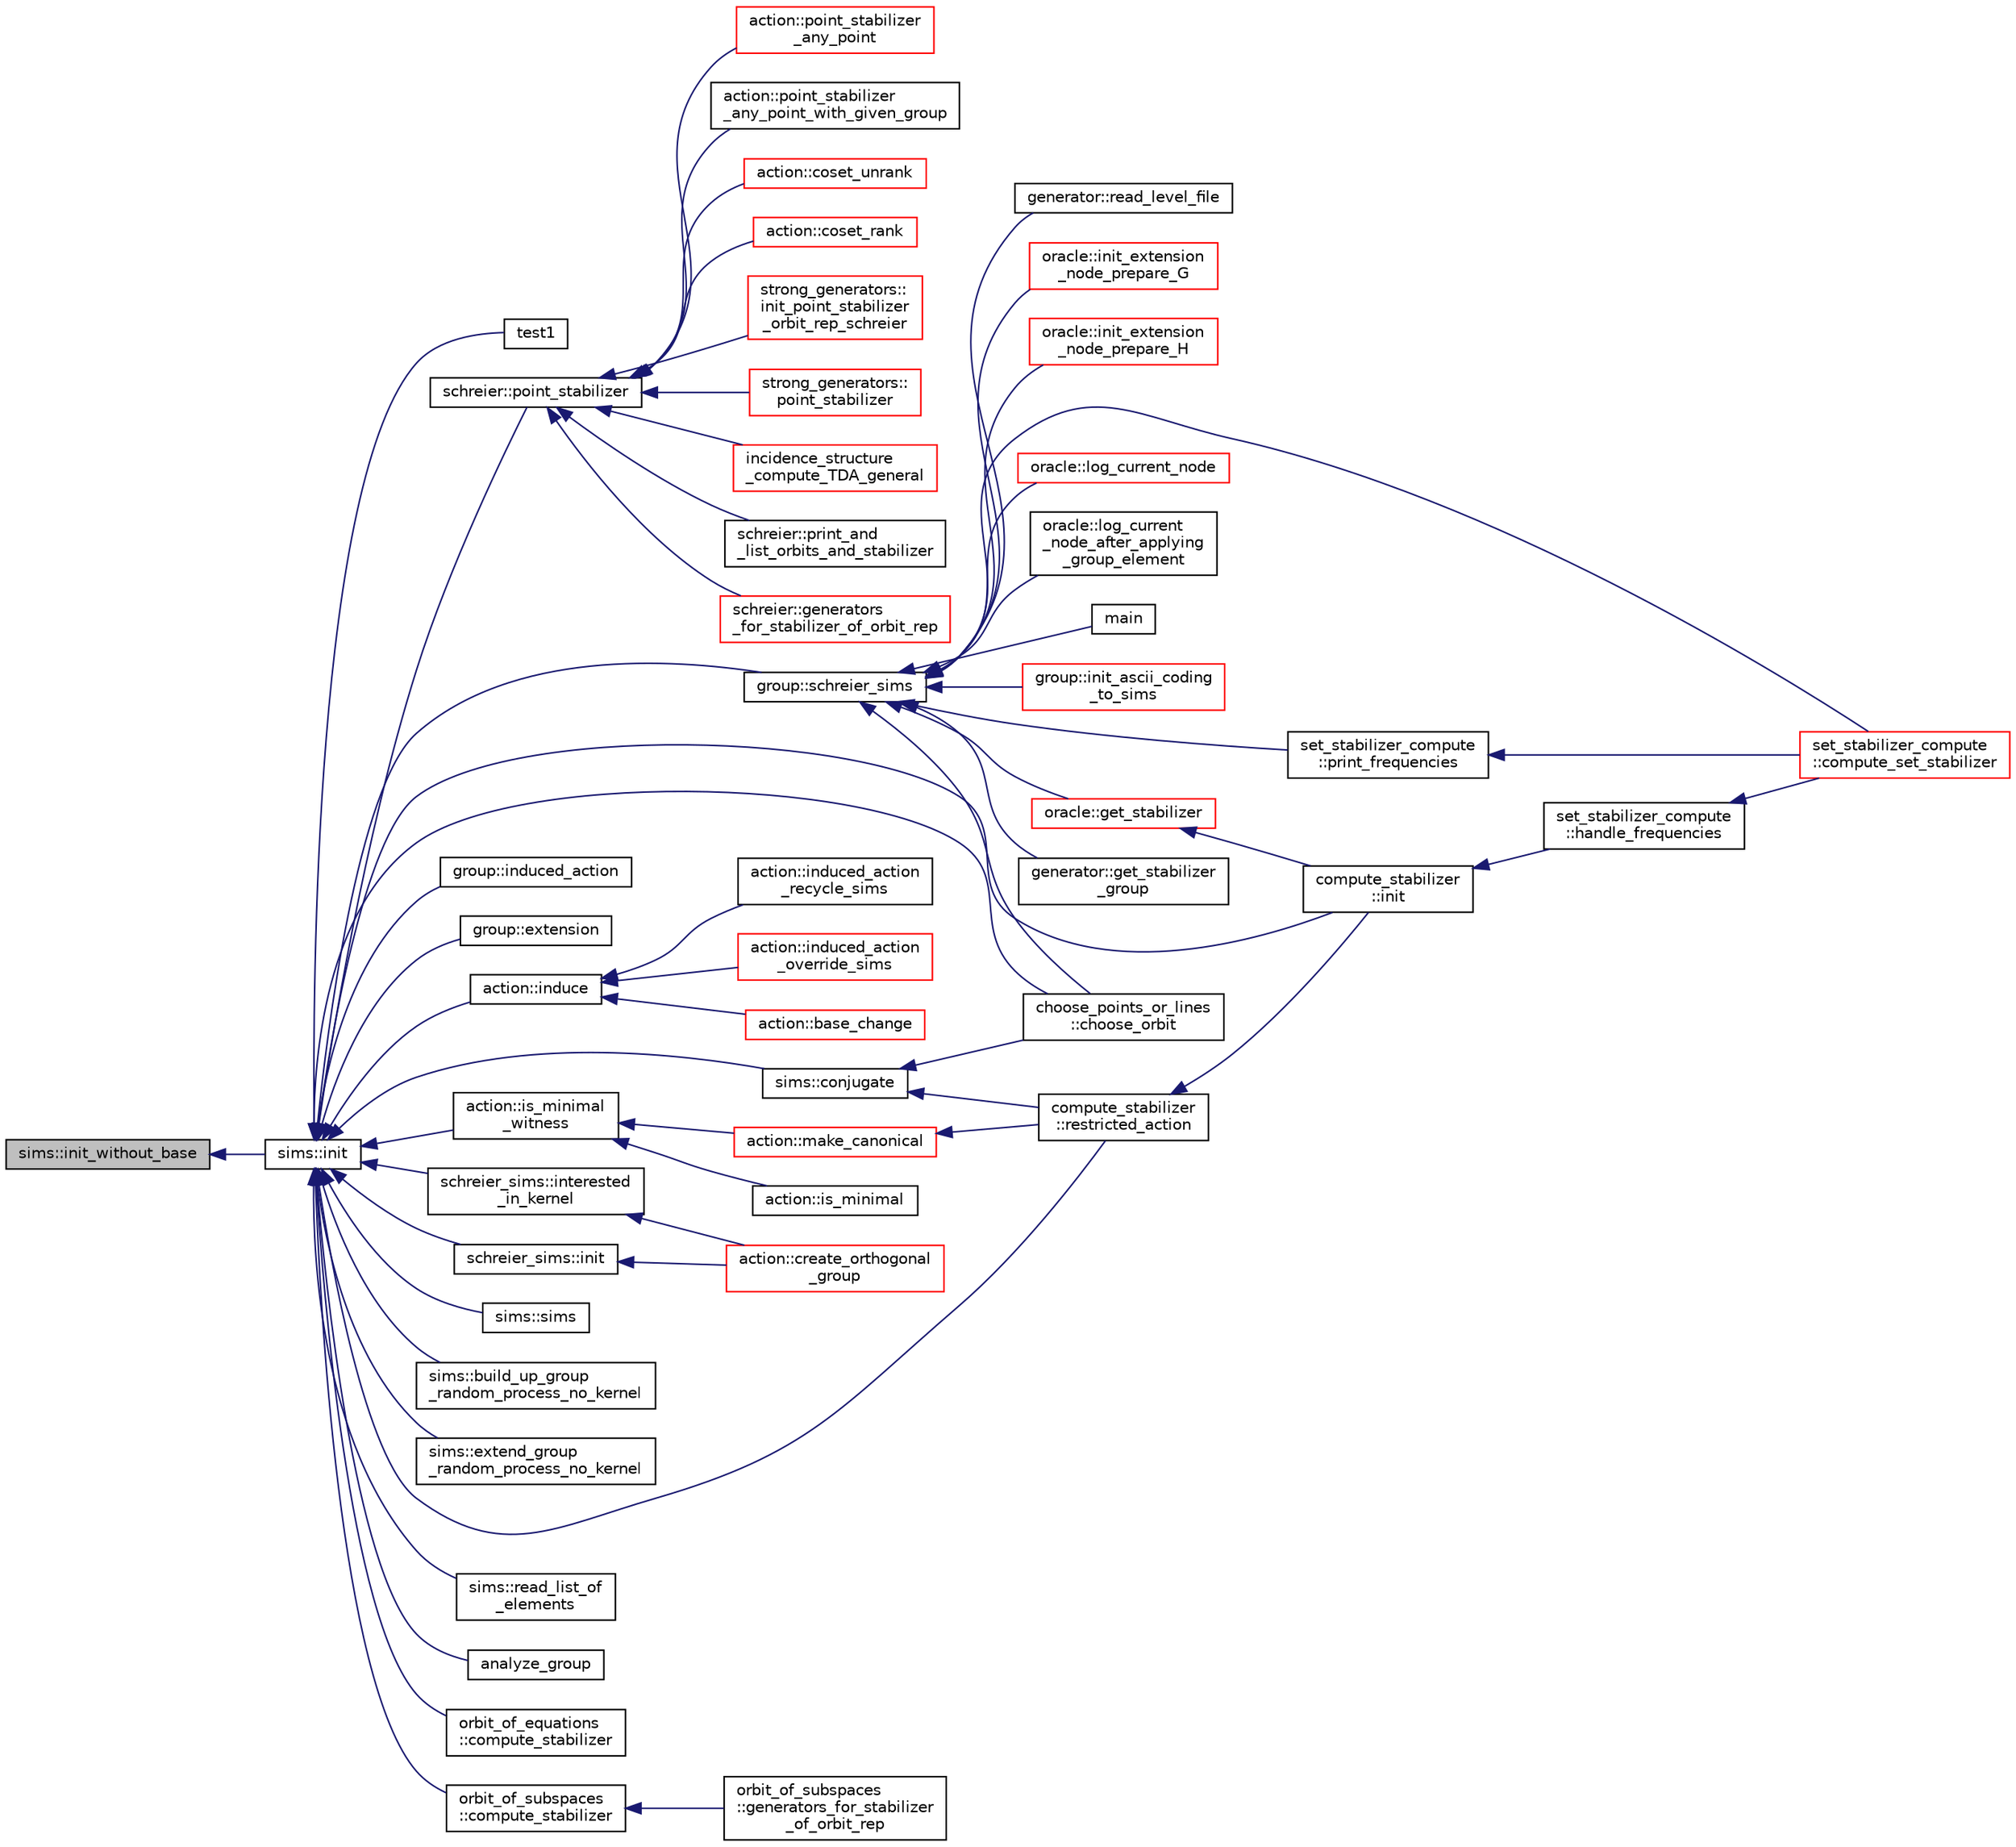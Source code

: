 digraph "sims::init_without_base"
{
  edge [fontname="Helvetica",fontsize="10",labelfontname="Helvetica",labelfontsize="10"];
  node [fontname="Helvetica",fontsize="10",shape=record];
  rankdir="LR";
  Node6778 [label="sims::init_without_base",height=0.2,width=0.4,color="black", fillcolor="grey75", style="filled", fontcolor="black"];
  Node6778 -> Node6779 [dir="back",color="midnightblue",fontsize="10",style="solid",fontname="Helvetica"];
  Node6779 [label="sims::init",height=0.2,width=0.4,color="black", fillcolor="white", style="filled",URL="$d9/df3/classsims.html#a02eb61ed14f75cfe4dc0770142c1bff0"];
  Node6779 -> Node6780 [dir="back",color="midnightblue",fontsize="10",style="solid",fontname="Helvetica"];
  Node6780 [label="test1",height=0.2,width=0.4,color="black", fillcolor="white", style="filled",URL="$d9/db0/factor__space_8_c.html#ae2a201e46836d85cb2c5579a837b641a"];
  Node6779 -> Node6781 [dir="back",color="midnightblue",fontsize="10",style="solid",fontname="Helvetica"];
  Node6781 [label="schreier::point_stabilizer",height=0.2,width=0.4,color="black", fillcolor="white", style="filled",URL="$d3/dd6/classschreier.html#a976a31dfe3238284d96fc200532c7077"];
  Node6781 -> Node6782 [dir="back",color="midnightblue",fontsize="10",style="solid",fontname="Helvetica"];
  Node6782 [label="incidence_structure\l_compute_TDA_general",height=0.2,width=0.4,color="red", fillcolor="white", style="filled",URL="$df/d74/tl__geometry_8h.html#a21ab759f6e646f3fe703c17f39361448"];
  Node6781 -> Node6787 [dir="back",color="midnightblue",fontsize="10",style="solid",fontname="Helvetica"];
  Node6787 [label="schreier::print_and\l_list_orbits_and_stabilizer",height=0.2,width=0.4,color="black", fillcolor="white", style="filled",URL="$d3/dd6/classschreier.html#ad6b4fa4094b8c359f67b73fa73d7a159"];
  Node6781 -> Node6788 [dir="back",color="midnightblue",fontsize="10",style="solid",fontname="Helvetica"];
  Node6788 [label="schreier::generators\l_for_stabilizer_of_orbit_rep",height=0.2,width=0.4,color="red", fillcolor="white", style="filled",URL="$d3/dd6/classschreier.html#afd6fcc50900894e183d838f09e840da6"];
  Node6781 -> Node6802 [dir="back",color="midnightblue",fontsize="10",style="solid",fontname="Helvetica"];
  Node6802 [label="action::point_stabilizer\l_any_point",height=0.2,width=0.4,color="red", fillcolor="white", style="filled",URL="$d2/d86/classaction.html#a32ab18e3be9f4412d340ee94de405c13"];
  Node6781 -> Node6804 [dir="back",color="midnightblue",fontsize="10",style="solid",fontname="Helvetica"];
  Node6804 [label="action::point_stabilizer\l_any_point_with_given_group",height=0.2,width=0.4,color="black", fillcolor="white", style="filled",URL="$d2/d86/classaction.html#a4892e0399ba1be9d5f0aae001f18d663"];
  Node6781 -> Node6805 [dir="back",color="midnightblue",fontsize="10",style="solid",fontname="Helvetica"];
  Node6805 [label="action::coset_unrank",height=0.2,width=0.4,color="red", fillcolor="white", style="filled",URL="$d2/d86/classaction.html#aeabf488f671d4e77a8a892eb58d82b34"];
  Node6781 -> Node6834 [dir="back",color="midnightblue",fontsize="10",style="solid",fontname="Helvetica"];
  Node6834 [label="action::coset_rank",height=0.2,width=0.4,color="red", fillcolor="white", style="filled",URL="$d2/d86/classaction.html#a5757c5b9562366be88526cc943c015e0"];
  Node6781 -> Node6838 [dir="back",color="midnightblue",fontsize="10",style="solid",fontname="Helvetica"];
  Node6838 [label="strong_generators::\linit_point_stabilizer\l_orbit_rep_schreier",height=0.2,width=0.4,color="red", fillcolor="white", style="filled",URL="$dc/d09/classstrong__generators.html#abca7016c4618063c8c65a62c4ca889b9"];
  Node6781 -> Node6840 [dir="back",color="midnightblue",fontsize="10",style="solid",fontname="Helvetica"];
  Node6840 [label="strong_generators::\lpoint_stabilizer",height=0.2,width=0.4,color="red", fillcolor="white", style="filled",URL="$dc/d09/classstrong__generators.html#ad7ce398640e75836a6a4dde4e305e9e0"];
  Node6779 -> Node6847 [dir="back",color="midnightblue",fontsize="10",style="solid",fontname="Helvetica"];
  Node6847 [label="group::schreier_sims",height=0.2,width=0.4,color="black", fillcolor="white", style="filled",URL="$d1/db7/classgroup.html#a224ed784f302897ca0c0e578446afa08"];
  Node6847 -> Node6848 [dir="back",color="midnightblue",fontsize="10",style="solid",fontname="Helvetica"];
  Node6848 [label="main",height=0.2,width=0.4,color="black", fillcolor="white", style="filled",URL="$d0/dfc/transpose_8_c.html#a217dbf8b442f20279ea00b898af96f52"];
  Node6847 -> Node6849 [dir="back",color="midnightblue",fontsize="10",style="solid",fontname="Helvetica"];
  Node6849 [label="group::init_ascii_coding\l_to_sims",height=0.2,width=0.4,color="red", fillcolor="white", style="filled",URL="$d1/db7/classgroup.html#ac868c381717192f1a8f0ece1158a3cb5"];
  Node6847 -> Node6851 [dir="back",color="midnightblue",fontsize="10",style="solid",fontname="Helvetica"];
  Node6851 [label="set_stabilizer_compute\l::compute_set_stabilizer",height=0.2,width=0.4,color="red", fillcolor="white", style="filled",URL="$d8/dc6/classset__stabilizer__compute.html#ad4f92074322e98c7cd0ed5d4f8486b76"];
  Node6847 -> Node6859 [dir="back",color="midnightblue",fontsize="10",style="solid",fontname="Helvetica"];
  Node6859 [label="set_stabilizer_compute\l::print_frequencies",height=0.2,width=0.4,color="black", fillcolor="white", style="filled",URL="$d8/dc6/classset__stabilizer__compute.html#aaa16ded0007c24b61d16b8ba65c51283"];
  Node6859 -> Node6851 [dir="back",color="midnightblue",fontsize="10",style="solid",fontname="Helvetica"];
  Node6847 -> Node6860 [dir="back",color="midnightblue",fontsize="10",style="solid",fontname="Helvetica"];
  Node6860 [label="generator::get_stabilizer\l_group",height=0.2,width=0.4,color="black", fillcolor="white", style="filled",URL="$d7/d73/classgenerator.html#a1a1ffde2c62084e556850b8142a9152c"];
  Node6847 -> Node6861 [dir="back",color="midnightblue",fontsize="10",style="solid",fontname="Helvetica"];
  Node6861 [label="generator::read_level_file",height=0.2,width=0.4,color="black", fillcolor="white", style="filled",URL="$d7/d73/classgenerator.html#a2f706a252cb52357a8c214972a50c994"];
  Node6847 -> Node6862 [dir="back",color="midnightblue",fontsize="10",style="solid",fontname="Helvetica"];
  Node6862 [label="oracle::init_extension\l_node_prepare_G",height=0.2,width=0.4,color="red", fillcolor="white", style="filled",URL="$d7/da7/classoracle.html#afa9983d0c22028563d6a6b812c888b32"];
  Node6847 -> Node6914 [dir="back",color="midnightblue",fontsize="10",style="solid",fontname="Helvetica"];
  Node6914 [label="oracle::init_extension\l_node_prepare_H",height=0.2,width=0.4,color="red", fillcolor="white", style="filled",URL="$d7/da7/classoracle.html#a6a121e9674bbd011685430a95dbc1b77"];
  Node6847 -> Node6915 [dir="back",color="midnightblue",fontsize="10",style="solid",fontname="Helvetica"];
  Node6915 [label="oracle::get_stabilizer",height=0.2,width=0.4,color="red", fillcolor="white", style="filled",URL="$d7/da7/classoracle.html#a66344906577c7688e2e5f3d0c5748d2c"];
  Node6915 -> Node6917 [dir="back",color="midnightblue",fontsize="10",style="solid",fontname="Helvetica"];
  Node6917 [label="compute_stabilizer\l::init",height=0.2,width=0.4,color="black", fillcolor="white", style="filled",URL="$d8/d30/classcompute__stabilizer.html#a36a1729430f317a65559220a8206a7d7"];
  Node6917 -> Node6918 [dir="back",color="midnightblue",fontsize="10",style="solid",fontname="Helvetica"];
  Node6918 [label="set_stabilizer_compute\l::handle_frequencies",height=0.2,width=0.4,color="black", fillcolor="white", style="filled",URL="$d8/dc6/classset__stabilizer__compute.html#a247c31bc3f19f22dadbfd7607cbaaa78"];
  Node6918 -> Node6851 [dir="back",color="midnightblue",fontsize="10",style="solid",fontname="Helvetica"];
  Node6847 -> Node6919 [dir="back",color="midnightblue",fontsize="10",style="solid",fontname="Helvetica"];
  Node6919 [label="oracle::log_current_node",height=0.2,width=0.4,color="red", fillcolor="white", style="filled",URL="$d7/da7/classoracle.html#a51f9cd387e52812e9a67f4d9cfcca603"];
  Node6847 -> Node6928 [dir="back",color="midnightblue",fontsize="10",style="solid",fontname="Helvetica"];
  Node6928 [label="oracle::log_current\l_node_after_applying\l_group_element",height=0.2,width=0.4,color="black", fillcolor="white", style="filled",URL="$d7/da7/classoracle.html#a83654fe90c42572ee993416b5d1c4cb5"];
  Node6847 -> Node6929 [dir="back",color="midnightblue",fontsize="10",style="solid",fontname="Helvetica"];
  Node6929 [label="choose_points_or_lines\l::choose_orbit",height=0.2,width=0.4,color="black", fillcolor="white", style="filled",URL="$d6/d75/classchoose__points__or__lines.html#a17def7dc2b9407b483d887fb24fab74d"];
  Node6779 -> Node6930 [dir="back",color="midnightblue",fontsize="10",style="solid",fontname="Helvetica"];
  Node6930 [label="group::induced_action",height=0.2,width=0.4,color="black", fillcolor="white", style="filled",URL="$d1/db7/classgroup.html#af6664c64704eb397874f42ed1ac7fed1"];
  Node6779 -> Node6931 [dir="back",color="midnightblue",fontsize="10",style="solid",fontname="Helvetica"];
  Node6931 [label="group::extension",height=0.2,width=0.4,color="black", fillcolor="white", style="filled",URL="$d1/db7/classgroup.html#a798cd01cad4d5616b67fa456b8b04008"];
  Node6779 -> Node6932 [dir="back",color="midnightblue",fontsize="10",style="solid",fontname="Helvetica"];
  Node6932 [label="action::induce",height=0.2,width=0.4,color="black", fillcolor="white", style="filled",URL="$d2/d86/classaction.html#a32012836490e544a15fb4596b90cb07b"];
  Node6932 -> Node6933 [dir="back",color="midnightblue",fontsize="10",style="solid",fontname="Helvetica"];
  Node6933 [label="action::induced_action\l_recycle_sims",height=0.2,width=0.4,color="black", fillcolor="white", style="filled",URL="$d2/d86/classaction.html#a3e74edeb058083aa57a8b31cb28ab88c"];
  Node6932 -> Node6934 [dir="back",color="midnightblue",fontsize="10",style="solid",fontname="Helvetica"];
  Node6934 [label="action::induced_action\l_override_sims",height=0.2,width=0.4,color="red", fillcolor="white", style="filled",URL="$d2/d86/classaction.html#ac8cc7d4543f6ef75a04777bd82ca244b"];
  Node6932 -> Node7020 [dir="back",color="midnightblue",fontsize="10",style="solid",fontname="Helvetica"];
  Node7020 [label="action::base_change",height=0.2,width=0.4,color="red", fillcolor="white", style="filled",URL="$d2/d86/classaction.html#a1cab1a81da804692affaf9b7060c90f6"];
  Node6779 -> Node7023 [dir="back",color="midnightblue",fontsize="10",style="solid",fontname="Helvetica"];
  Node7023 [label="action::is_minimal\l_witness",height=0.2,width=0.4,color="black", fillcolor="white", style="filled",URL="$d2/d86/classaction.html#aabf5ea4227f124eac2badc5d5225e220"];
  Node7023 -> Node7024 [dir="back",color="midnightblue",fontsize="10",style="solid",fontname="Helvetica"];
  Node7024 [label="action::is_minimal",height=0.2,width=0.4,color="black", fillcolor="white", style="filled",URL="$d2/d86/classaction.html#a1905e4012d6352a0337f6ee25ef3a875"];
  Node7023 -> Node7025 [dir="back",color="midnightblue",fontsize="10",style="solid",fontname="Helvetica"];
  Node7025 [label="action::make_canonical",height=0.2,width=0.4,color="red", fillcolor="white", style="filled",URL="$d2/d86/classaction.html#ae20ff0b8d092d2eddf9b661fb8821fd2"];
  Node7025 -> Node6984 [dir="back",color="midnightblue",fontsize="10",style="solid",fontname="Helvetica"];
  Node6984 [label="compute_stabilizer\l::restricted_action",height=0.2,width=0.4,color="black", fillcolor="white", style="filled",URL="$d8/d30/classcompute__stabilizer.html#a895df470da0ac14f812c3c4b6f2280b9"];
  Node6984 -> Node6917 [dir="back",color="midnightblue",fontsize="10",style="solid",fontname="Helvetica"];
  Node6779 -> Node7031 [dir="back",color="midnightblue",fontsize="10",style="solid",fontname="Helvetica"];
  Node7031 [label="schreier_sims::init",height=0.2,width=0.4,color="black", fillcolor="white", style="filled",URL="$d0/da8/classschreier__sims.html#a360464a9d986401870264e415f132c67"];
  Node7031 -> Node7032 [dir="back",color="midnightblue",fontsize="10",style="solid",fontname="Helvetica"];
  Node7032 [label="action::create_orthogonal\l_group",height=0.2,width=0.4,color="red", fillcolor="white", style="filled",URL="$d2/d86/classaction.html#a9ec9857e52b35c91c52964a1c5701128"];
  Node6779 -> Node7041 [dir="back",color="midnightblue",fontsize="10",style="solid",fontname="Helvetica"];
  Node7041 [label="schreier_sims::interested\l_in_kernel",height=0.2,width=0.4,color="black", fillcolor="white", style="filled",URL="$d0/da8/classschreier__sims.html#ae16c57c3e24bb0c2d2d5c8d8e73e4b95"];
  Node7041 -> Node7032 [dir="back",color="midnightblue",fontsize="10",style="solid",fontname="Helvetica"];
  Node6779 -> Node7042 [dir="back",color="midnightblue",fontsize="10",style="solid",fontname="Helvetica"];
  Node7042 [label="sims::sims",height=0.2,width=0.4,color="black", fillcolor="white", style="filled",URL="$d9/df3/classsims.html#a2eada2ad0e325eabb600f63769400b27"];
  Node6779 -> Node7043 [dir="back",color="midnightblue",fontsize="10",style="solid",fontname="Helvetica"];
  Node7043 [label="sims::build_up_group\l_random_process_no_kernel",height=0.2,width=0.4,color="black", fillcolor="white", style="filled",URL="$d9/df3/classsims.html#a33747471a3e1ebdee59aff4edde62669"];
  Node6779 -> Node7044 [dir="back",color="midnightblue",fontsize="10",style="solid",fontname="Helvetica"];
  Node7044 [label="sims::extend_group\l_random_process_no_kernel",height=0.2,width=0.4,color="black", fillcolor="white", style="filled",URL="$d9/df3/classsims.html#a20958fd83e43b33c009e873b9df2fa11"];
  Node6779 -> Node7045 [dir="back",color="midnightblue",fontsize="10",style="solid",fontname="Helvetica"];
  Node7045 [label="sims::conjugate",height=0.2,width=0.4,color="black", fillcolor="white", style="filled",URL="$d9/df3/classsims.html#ae5fdcadcb51929b4f5c02347384d8b8d"];
  Node7045 -> Node6984 [dir="back",color="midnightblue",fontsize="10",style="solid",fontname="Helvetica"];
  Node7045 -> Node6929 [dir="back",color="midnightblue",fontsize="10",style="solid",fontname="Helvetica"];
  Node6779 -> Node7046 [dir="back",color="midnightblue",fontsize="10",style="solid",fontname="Helvetica"];
  Node7046 [label="sims::read_list_of\l_elements",height=0.2,width=0.4,color="black", fillcolor="white", style="filled",URL="$d9/df3/classsims.html#ab7bb352911a48cf5c83b943be651f747"];
  Node6779 -> Node6917 [dir="back",color="midnightblue",fontsize="10",style="solid",fontname="Helvetica"];
  Node6779 -> Node6984 [dir="back",color="midnightblue",fontsize="10",style="solid",fontname="Helvetica"];
  Node6779 -> Node7047 [dir="back",color="midnightblue",fontsize="10",style="solid",fontname="Helvetica"];
  Node7047 [label="analyze_group",height=0.2,width=0.4,color="black", fillcolor="white", style="filled",URL="$d0/d76/tl__algebra__and__number__theory_8h.html#acc445ef9d19e7fe78fbe1a057328958e"];
  Node6779 -> Node6929 [dir="back",color="midnightblue",fontsize="10",style="solid",fontname="Helvetica"];
  Node6779 -> Node7048 [dir="back",color="midnightblue",fontsize="10",style="solid",fontname="Helvetica"];
  Node7048 [label="orbit_of_equations\l::compute_stabilizer",height=0.2,width=0.4,color="black", fillcolor="white", style="filled",URL="$dd/d23/classorbit__of__equations.html#ae91b1fc7aaed29d4cd3ece65d39eb300"];
  Node6779 -> Node7049 [dir="back",color="midnightblue",fontsize="10",style="solid",fontname="Helvetica"];
  Node7049 [label="orbit_of_subspaces\l::compute_stabilizer",height=0.2,width=0.4,color="black", fillcolor="white", style="filled",URL="$d5/d64/classorbit__of__subspaces.html#a417479ac6c67e0a70ccd873212f504a9"];
  Node7049 -> Node7050 [dir="back",color="midnightblue",fontsize="10",style="solid",fontname="Helvetica"];
  Node7050 [label="orbit_of_subspaces\l::generators_for_stabilizer\l_of_orbit_rep",height=0.2,width=0.4,color="black", fillcolor="white", style="filled",URL="$d5/d64/classorbit__of__subspaces.html#a79caaec8e5a402678982e3eb29ca7053"];
}

